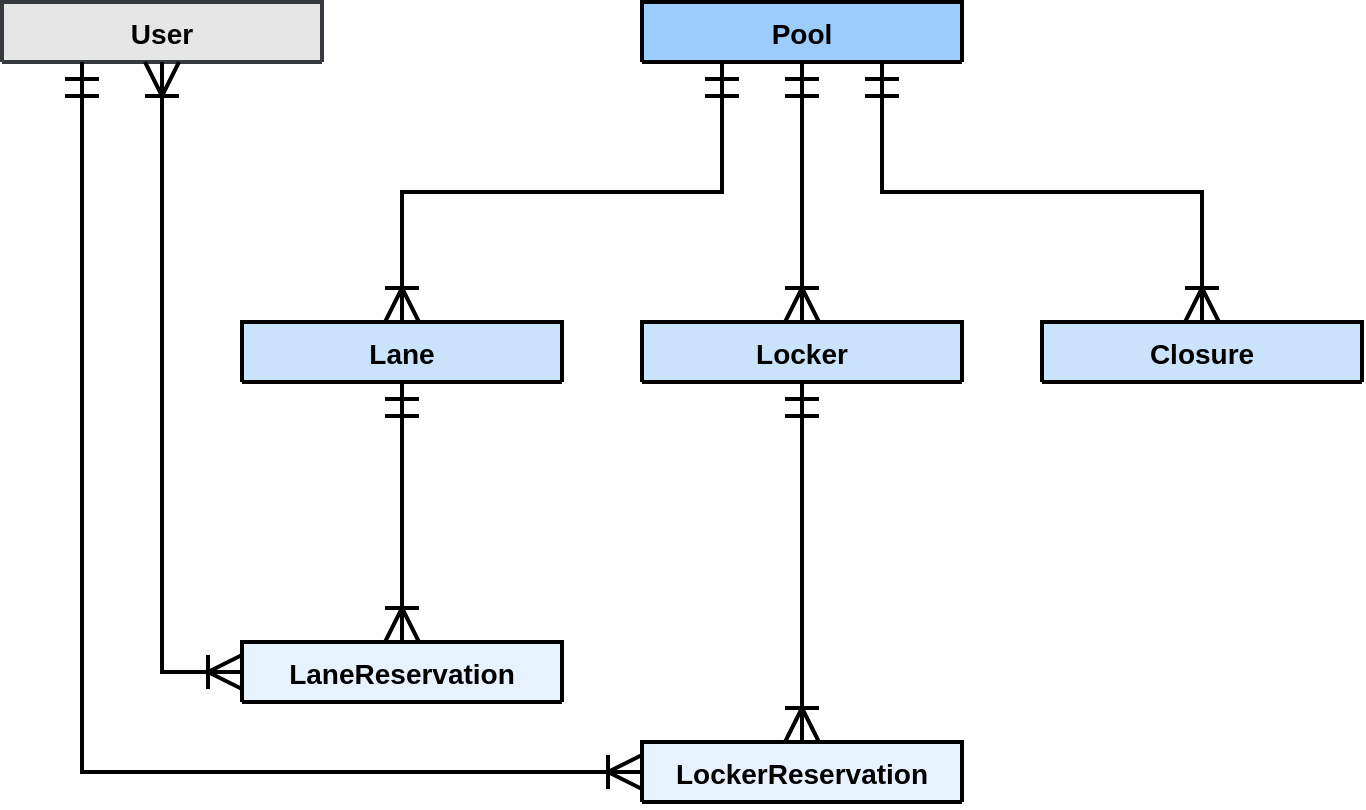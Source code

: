 <mxfile version="14.6.13" type="device"><diagram id="R2lEEEUBdFMjLlhIrx00" name="Page-1"><mxGraphModel dx="2220" dy="816" grid="1" gridSize="10" guides="1" tooltips="1" connect="1" arrows="1" fold="1" page="1" pageScale="1" pageWidth="850" pageHeight="1100" math="0" shadow="0" extFonts="Permanent Marker^https://fonts.googleapis.com/css?family=Permanent+Marker"><root><mxCell id="0"/><mxCell id="1" parent="0"/><mxCell id="bA0xd2kS2lEeFYcilAz6-49" value="Pool" style="swimlane;childLayout=stackLayout;horizontal=1;startSize=30;horizontalStack=0;rounded=1;fontSize=14;fontStyle=1;strokeWidth=2;resizeParent=0;resizeLast=1;shadow=0;dashed=0;align=center;fillColor=#9cccfc;" vertex="1" collapsed="1" parent="1"><mxGeometry x="120" y="120" width="160" height="30" as="geometry"><mxRectangle x="160" y="80" width="300" height="120" as="alternateBounds"/></mxGeometry></mxCell><mxCell id="bA0xd2kS2lEeFYcilAz6-50" value="id             BigAutoField&#10;name           CharField&#10;address        TextField&#10;depth_range    IntegerRangeField *&#10;business_hours IntegerRangeField *" style="align=left;strokeColor=none;fillColor=none;spacingLeft=4;fontSize=12;verticalAlign=top;resizable=0;rotatable=0;part=1;labelBackgroundColor=#ffffff;fontFamily=Courier New;" vertex="1" parent="bA0xd2kS2lEeFYcilAz6-49"><mxGeometry y="30" width="160" as="geometry"/></mxCell><mxCell id="bA0xd2kS2lEeFYcilAz6-51" value="Lane" style="swimlane;childLayout=stackLayout;horizontal=1;startSize=30;horizontalStack=0;rounded=1;fontSize=14;fontStyle=1;strokeWidth=2;resizeParent=0;resizeLast=1;shadow=0;dashed=0;align=center;fillColor=#cae3fb;" vertex="1" collapsed="1" parent="1"><mxGeometry x="-80" y="280" width="160" height="30" as="geometry"><mxRectangle x="-180" y="280" width="300" height="120" as="alternateBounds"/></mxGeometry></mxCell><mxCell id="bA0xd2kS2lEeFYcilAz6-52" value="id             BigAutoField&#10;name           CharField&#10;pool           ForeignKey&#10;max_swimmers   PositiveSmallIntegerField&#10;per_hour_cost  DecimalField" style="align=left;strokeColor=none;fillColor=none;spacingLeft=4;fontSize=12;verticalAlign=top;resizable=0;rotatable=0;part=1;labelBackgroundColor=#ffffff;fontFamily=Courier New;" vertex="1" parent="bA0xd2kS2lEeFYcilAz6-51"><mxGeometry y="30" width="160" as="geometry"/></mxCell><mxCell id="bA0xd2kS2lEeFYcilAz6-53" value="User" style="swimlane;childLayout=stackLayout;horizontal=1;startSize=30;horizontalStack=0;rounded=1;fontSize=14;fontStyle=1;strokeWidth=2;resizeParent=0;resizeLast=1;shadow=0;dashed=0;align=center;strokeColor=#36393d;fillColor=#E6E6E6;" vertex="1" collapsed="1" parent="1"><mxGeometry x="-200" y="120" width="160" height="30" as="geometry"><mxRectangle x="-370" y="80" width="300" height="120" as="alternateBounds"/></mxGeometry></mxCell><mxCell id="bA0xd2kS2lEeFYcilAz6-54" value="id             BigAutoField&#10;first_name     CharField&#10;last_name      CharField&#10;email          EmailField" style="align=left;strokeColor=none;fillColor=none;spacingLeft=4;fontSize=12;verticalAlign=top;resizable=0;rotatable=0;part=1;labelBackgroundColor=#ffffff;fontFamily=Courier New;" vertex="1" parent="bA0xd2kS2lEeFYcilAz6-53"><mxGeometry y="30" width="160" as="geometry"/></mxCell><mxCell id="bA0xd2kS2lEeFYcilAz6-55" value="Locker" style="swimlane;childLayout=stackLayout;horizontal=1;startSize=30;horizontalStack=0;rounded=1;fontSize=14;fontStyle=1;strokeWidth=2;resizeParent=0;resizeLast=1;shadow=0;dashed=0;align=center;fillColor=#cae3fb;" vertex="1" collapsed="1" parent="1"><mxGeometry x="120" y="280" width="160" height="30" as="geometry"><mxRectangle x="160" y="280" width="300" height="120" as="alternateBounds"/></mxGeometry></mxCell><mxCell id="bA0xd2kS2lEeFYcilAz6-56" value="id             BigAutoField&#10;number         CharField&#10;pool           ForeignKey&#10;per_hour_cost  DecimalField" style="align=left;strokeColor=none;fillColor=none;spacingLeft=4;fontSize=12;verticalAlign=top;resizable=0;rotatable=0;part=1;labelBackgroundColor=#ffffff;fontFamily=Courier New;" vertex="1" parent="bA0xd2kS2lEeFYcilAz6-55"><mxGeometry y="30" width="160" as="geometry"/></mxCell><mxCell id="bA0xd2kS2lEeFYcilAz6-59" value="LaneReservation" style="swimlane;childLayout=stackLayout;horizontal=1;startSize=30;horizontalStack=0;rounded=1;fontSize=14;fontStyle=1;strokeWidth=2;resizeParent=0;resizeLast=1;shadow=0;dashed=0;align=center;fillColor=#e6f2fe;" vertex="1" collapsed="1" parent="1"><mxGeometry x="-80" y="440" width="160" height="30" as="geometry"><mxRectangle x="-180" y="480" width="300" height="130" as="alternateBounds"/></mxGeometry></mxCell><mxCell id="bA0xd2kS2lEeFYcilAz6-60" value="id             BigAutoField&#10;users          ManyToManyField&#10;lane           ForeignKey&#10;period         DateTimeRangeField *&#10;actual         DateTimeRangeField *&#10;cancelled      DateTimeField" style="align=left;strokeColor=none;fillColor=none;spacingLeft=4;fontSize=12;verticalAlign=top;resizable=0;rotatable=0;part=1;labelBackgroundColor=#ffffff;fontFamily=Courier New;" vertex="1" parent="bA0xd2kS2lEeFYcilAz6-59"><mxGeometry y="30" width="160" as="geometry"/></mxCell><mxCell id="bA0xd2kS2lEeFYcilAz6-61" value="LockerReservation" style="swimlane;childLayout=stackLayout;horizontal=1;startSize=30;horizontalStack=0;rounded=1;fontSize=14;fontStyle=1;strokeWidth=2;resizeParent=0;resizeLast=1;shadow=0;dashed=0;align=center;fillColor=#E6F2FE;" vertex="1" collapsed="1" parent="1"><mxGeometry x="120" y="490" width="160" height="30" as="geometry"><mxRectangle x="160" y="570" width="300" height="130" as="alternateBounds"/></mxGeometry></mxCell><mxCell id="bA0xd2kS2lEeFYcilAz6-62" value="id             BigAutoField&#10;users          ForeignKey&#10;locker         ForeignKey&#10;period         DateTimeRangeField *&#10;actual         DateTimeRangeField *&#10;cancelled      DateTimeField" style="align=left;strokeColor=none;fillColor=none;spacingLeft=4;fontSize=12;verticalAlign=top;resizable=0;rotatable=0;part=1;labelBackgroundColor=#ffffff;fontFamily=Courier New;" vertex="1" parent="bA0xd2kS2lEeFYcilAz6-61"><mxGeometry y="30" width="160" as="geometry"/></mxCell><mxCell id="bA0xd2kS2lEeFYcilAz6-63" style="edgeStyle=orthogonalEdgeStyle;rounded=0;orthogonalLoop=1;jettySize=auto;html=1;exitX=0.5;exitY=1;exitDx=0;exitDy=0;entryX=0.5;entryY=0;entryDx=0;entryDy=0;fontFamily=Courier New;endArrow=ERoneToMany;endFill=0;startArrow=ERmandOne;startFill=0;strokeWidth=2;endSize=14;startSize=14;" edge="1" parent="1" source="bA0xd2kS2lEeFYcilAz6-50" target="bA0xd2kS2lEeFYcilAz6-55"><mxGeometry relative="1" as="geometry"/></mxCell><mxCell id="bA0xd2kS2lEeFYcilAz6-64" style="edgeStyle=orthogonalEdgeStyle;rounded=0;orthogonalLoop=1;jettySize=auto;html=1;exitX=0.25;exitY=1;exitDx=0;exitDy=0;entryX=0.5;entryY=0;entryDx=0;entryDy=0;fontFamily=Courier New;startArrow=ERmandOne;startFill=0;endArrow=ERoneToMany;endFill=0;startSize=14;endSize=14;strokeWidth=2;" edge="1" parent="1" source="bA0xd2kS2lEeFYcilAz6-50" target="bA0xd2kS2lEeFYcilAz6-51"><mxGeometry relative="1" as="geometry"/></mxCell><mxCell id="bA0xd2kS2lEeFYcilAz6-67" style="edgeStyle=orthogonalEdgeStyle;rounded=0;orthogonalLoop=1;jettySize=auto;html=1;exitX=0.75;exitY=1;exitDx=0;exitDy=0;entryX=0.5;entryY=0;entryDx=0;entryDy=0;fontFamily=Courier New;startArrow=ERmandOne;startFill=0;endArrow=ERoneToMany;endFill=0;startSize=14;endSize=14;strokeWidth=2;" edge="1" parent="1" source="bA0xd2kS2lEeFYcilAz6-50" target="bA0xd2kS2lEeFYcilAz6-72"><mxGeometry relative="1" as="geometry"><mxPoint x="610" y="280" as="targetPoint"/></mxGeometry></mxCell><mxCell id="bA0xd2kS2lEeFYcilAz6-68" style="edgeStyle=orthogonalEdgeStyle;rounded=0;orthogonalLoop=1;jettySize=auto;html=1;exitX=0.5;exitY=1;exitDx=0;exitDy=0;entryX=0.5;entryY=0;entryDx=0;entryDy=0;fontFamily=Courier New;startArrow=ERmandOne;startFill=0;endArrow=ERoneToMany;endFill=0;startSize=14;endSize=14;strokeWidth=2;" edge="1" parent="1" source="bA0xd2kS2lEeFYcilAz6-52" target="bA0xd2kS2lEeFYcilAz6-59"><mxGeometry relative="1" as="geometry"/></mxCell><mxCell id="bA0xd2kS2lEeFYcilAz6-69" style="edgeStyle=orthogonalEdgeStyle;rounded=0;orthogonalLoop=1;jettySize=auto;html=1;exitX=0.5;exitY=1;exitDx=0;exitDy=0;fontFamily=Courier New;startArrow=ERmandOne;startFill=0;endArrow=ERoneToMany;endFill=0;startSize=14;endSize=14;strokeWidth=2;" edge="1" parent="1" source="bA0xd2kS2lEeFYcilAz6-56" target="bA0xd2kS2lEeFYcilAz6-61"><mxGeometry relative="1" as="geometry"/></mxCell><mxCell id="bA0xd2kS2lEeFYcilAz6-70" style="edgeStyle=orthogonalEdgeStyle;rounded=0;orthogonalLoop=1;jettySize=auto;html=1;exitX=0.25;exitY=1;exitDx=0;exitDy=0;entryX=0;entryY=0.5;entryDx=0;entryDy=0;fontFamily=Courier New;startArrow=ERmandOne;startFill=0;endArrow=ERoneToMany;endFill=0;startSize=14;endSize=14;strokeWidth=2;" edge="1" parent="1" source="bA0xd2kS2lEeFYcilAz6-54" target="bA0xd2kS2lEeFYcilAz6-62"><mxGeometry relative="1" as="geometry"/></mxCell><mxCell id="bA0xd2kS2lEeFYcilAz6-71" style="edgeStyle=orthogonalEdgeStyle;rounded=0;orthogonalLoop=1;jettySize=auto;html=1;exitX=0.5;exitY=1;exitDx=0;exitDy=0;entryX=0;entryY=0.5;entryDx=0;entryDy=0;fontFamily=Courier New;startArrow=ERoneToMany;startFill=0;endArrow=ERoneToMany;endFill=0;startSize=14;endSize=14;strokeWidth=2;" edge="1" parent="1" source="bA0xd2kS2lEeFYcilAz6-54" target="bA0xd2kS2lEeFYcilAz6-60"><mxGeometry relative="1" as="geometry"/></mxCell><mxCell id="bA0xd2kS2lEeFYcilAz6-72" value="Closure" style="swimlane;childLayout=stackLayout;horizontal=1;startSize=30;horizontalStack=0;rounded=1;fontSize=14;fontStyle=1;strokeWidth=2;resizeParent=0;resizeLast=1;shadow=0;dashed=0;align=center;fillColor=#cae3fb;" vertex="1" collapsed="1" parent="1"><mxGeometry x="320" y="280" width="160" height="30" as="geometry"><mxRectangle x="500" y="280" width="300" height="120" as="alternateBounds"/></mxGeometry></mxCell><mxCell id="bA0xd2kS2lEeFYcilAz6-73" value="id             BigAutoField&#10;pool           ForeignKey&#10;dates          DateRangeField *&#10;reason         TextField" style="align=left;strokeColor=none;fillColor=none;spacingLeft=4;fontSize=12;verticalAlign=top;resizable=0;rotatable=0;part=1;labelBackgroundColor=#ffffff;fontFamily=Courier New;" vertex="1" parent="bA0xd2kS2lEeFYcilAz6-72"><mxGeometry y="30" width="160" as="geometry"/></mxCell></root></mxGraphModel></diagram></mxfile>